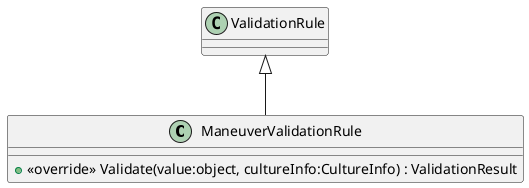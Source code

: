 @startuml
class ManeuverValidationRule {
    + <<override>> Validate(value:object, cultureInfo:CultureInfo) : ValidationResult
}
ValidationRule <|-- ManeuverValidationRule
@enduml
